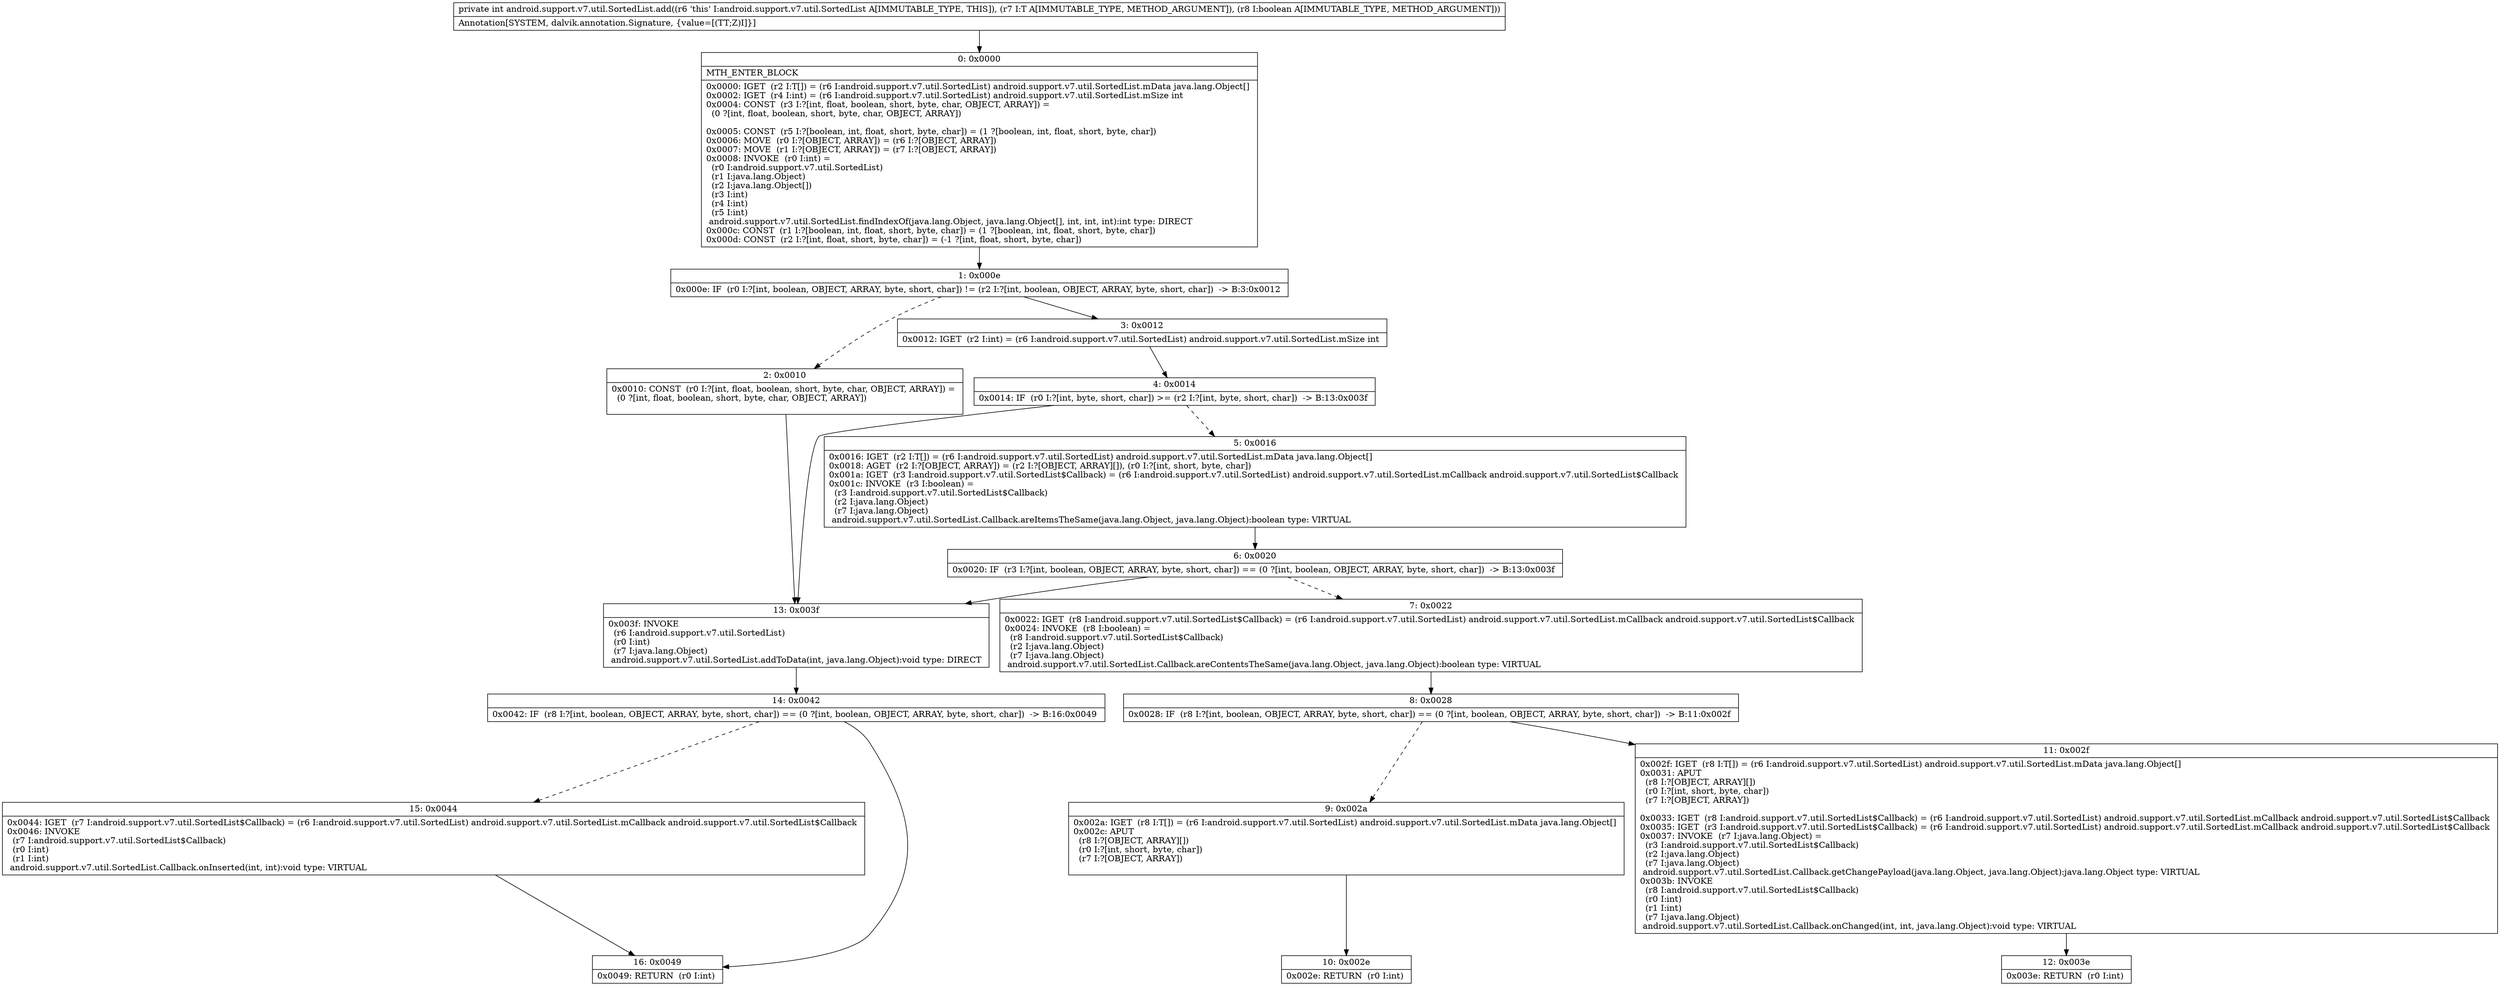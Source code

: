 digraph "CFG forandroid.support.v7.util.SortedList.add(Ljava\/lang\/Object;Z)I" {
Node_0 [shape=record,label="{0\:\ 0x0000|MTH_ENTER_BLOCK\l|0x0000: IGET  (r2 I:T[]) = (r6 I:android.support.v7.util.SortedList) android.support.v7.util.SortedList.mData java.lang.Object[] \l0x0002: IGET  (r4 I:int) = (r6 I:android.support.v7.util.SortedList) android.support.v7.util.SortedList.mSize int \l0x0004: CONST  (r3 I:?[int, float, boolean, short, byte, char, OBJECT, ARRAY]) = \l  (0 ?[int, float, boolean, short, byte, char, OBJECT, ARRAY])\l \l0x0005: CONST  (r5 I:?[boolean, int, float, short, byte, char]) = (1 ?[boolean, int, float, short, byte, char]) \l0x0006: MOVE  (r0 I:?[OBJECT, ARRAY]) = (r6 I:?[OBJECT, ARRAY]) \l0x0007: MOVE  (r1 I:?[OBJECT, ARRAY]) = (r7 I:?[OBJECT, ARRAY]) \l0x0008: INVOKE  (r0 I:int) = \l  (r0 I:android.support.v7.util.SortedList)\l  (r1 I:java.lang.Object)\l  (r2 I:java.lang.Object[])\l  (r3 I:int)\l  (r4 I:int)\l  (r5 I:int)\l android.support.v7.util.SortedList.findIndexOf(java.lang.Object, java.lang.Object[], int, int, int):int type: DIRECT \l0x000c: CONST  (r1 I:?[boolean, int, float, short, byte, char]) = (1 ?[boolean, int, float, short, byte, char]) \l0x000d: CONST  (r2 I:?[int, float, short, byte, char]) = (\-1 ?[int, float, short, byte, char]) \l}"];
Node_1 [shape=record,label="{1\:\ 0x000e|0x000e: IF  (r0 I:?[int, boolean, OBJECT, ARRAY, byte, short, char]) != (r2 I:?[int, boolean, OBJECT, ARRAY, byte, short, char])  \-\> B:3:0x0012 \l}"];
Node_2 [shape=record,label="{2\:\ 0x0010|0x0010: CONST  (r0 I:?[int, float, boolean, short, byte, char, OBJECT, ARRAY]) = \l  (0 ?[int, float, boolean, short, byte, char, OBJECT, ARRAY])\l \l}"];
Node_3 [shape=record,label="{3\:\ 0x0012|0x0012: IGET  (r2 I:int) = (r6 I:android.support.v7.util.SortedList) android.support.v7.util.SortedList.mSize int \l}"];
Node_4 [shape=record,label="{4\:\ 0x0014|0x0014: IF  (r0 I:?[int, byte, short, char]) \>= (r2 I:?[int, byte, short, char])  \-\> B:13:0x003f \l}"];
Node_5 [shape=record,label="{5\:\ 0x0016|0x0016: IGET  (r2 I:T[]) = (r6 I:android.support.v7.util.SortedList) android.support.v7.util.SortedList.mData java.lang.Object[] \l0x0018: AGET  (r2 I:?[OBJECT, ARRAY]) = (r2 I:?[OBJECT, ARRAY][]), (r0 I:?[int, short, byte, char]) \l0x001a: IGET  (r3 I:android.support.v7.util.SortedList$Callback) = (r6 I:android.support.v7.util.SortedList) android.support.v7.util.SortedList.mCallback android.support.v7.util.SortedList$Callback \l0x001c: INVOKE  (r3 I:boolean) = \l  (r3 I:android.support.v7.util.SortedList$Callback)\l  (r2 I:java.lang.Object)\l  (r7 I:java.lang.Object)\l android.support.v7.util.SortedList.Callback.areItemsTheSame(java.lang.Object, java.lang.Object):boolean type: VIRTUAL \l}"];
Node_6 [shape=record,label="{6\:\ 0x0020|0x0020: IF  (r3 I:?[int, boolean, OBJECT, ARRAY, byte, short, char]) == (0 ?[int, boolean, OBJECT, ARRAY, byte, short, char])  \-\> B:13:0x003f \l}"];
Node_7 [shape=record,label="{7\:\ 0x0022|0x0022: IGET  (r8 I:android.support.v7.util.SortedList$Callback) = (r6 I:android.support.v7.util.SortedList) android.support.v7.util.SortedList.mCallback android.support.v7.util.SortedList$Callback \l0x0024: INVOKE  (r8 I:boolean) = \l  (r8 I:android.support.v7.util.SortedList$Callback)\l  (r2 I:java.lang.Object)\l  (r7 I:java.lang.Object)\l android.support.v7.util.SortedList.Callback.areContentsTheSame(java.lang.Object, java.lang.Object):boolean type: VIRTUAL \l}"];
Node_8 [shape=record,label="{8\:\ 0x0028|0x0028: IF  (r8 I:?[int, boolean, OBJECT, ARRAY, byte, short, char]) == (0 ?[int, boolean, OBJECT, ARRAY, byte, short, char])  \-\> B:11:0x002f \l}"];
Node_9 [shape=record,label="{9\:\ 0x002a|0x002a: IGET  (r8 I:T[]) = (r6 I:android.support.v7.util.SortedList) android.support.v7.util.SortedList.mData java.lang.Object[] \l0x002c: APUT  \l  (r8 I:?[OBJECT, ARRAY][])\l  (r0 I:?[int, short, byte, char])\l  (r7 I:?[OBJECT, ARRAY])\l \l}"];
Node_10 [shape=record,label="{10\:\ 0x002e|0x002e: RETURN  (r0 I:int) \l}"];
Node_11 [shape=record,label="{11\:\ 0x002f|0x002f: IGET  (r8 I:T[]) = (r6 I:android.support.v7.util.SortedList) android.support.v7.util.SortedList.mData java.lang.Object[] \l0x0031: APUT  \l  (r8 I:?[OBJECT, ARRAY][])\l  (r0 I:?[int, short, byte, char])\l  (r7 I:?[OBJECT, ARRAY])\l \l0x0033: IGET  (r8 I:android.support.v7.util.SortedList$Callback) = (r6 I:android.support.v7.util.SortedList) android.support.v7.util.SortedList.mCallback android.support.v7.util.SortedList$Callback \l0x0035: IGET  (r3 I:android.support.v7.util.SortedList$Callback) = (r6 I:android.support.v7.util.SortedList) android.support.v7.util.SortedList.mCallback android.support.v7.util.SortedList$Callback \l0x0037: INVOKE  (r7 I:java.lang.Object) = \l  (r3 I:android.support.v7.util.SortedList$Callback)\l  (r2 I:java.lang.Object)\l  (r7 I:java.lang.Object)\l android.support.v7.util.SortedList.Callback.getChangePayload(java.lang.Object, java.lang.Object):java.lang.Object type: VIRTUAL \l0x003b: INVOKE  \l  (r8 I:android.support.v7.util.SortedList$Callback)\l  (r0 I:int)\l  (r1 I:int)\l  (r7 I:java.lang.Object)\l android.support.v7.util.SortedList.Callback.onChanged(int, int, java.lang.Object):void type: VIRTUAL \l}"];
Node_12 [shape=record,label="{12\:\ 0x003e|0x003e: RETURN  (r0 I:int) \l}"];
Node_13 [shape=record,label="{13\:\ 0x003f|0x003f: INVOKE  \l  (r6 I:android.support.v7.util.SortedList)\l  (r0 I:int)\l  (r7 I:java.lang.Object)\l android.support.v7.util.SortedList.addToData(int, java.lang.Object):void type: DIRECT \l}"];
Node_14 [shape=record,label="{14\:\ 0x0042|0x0042: IF  (r8 I:?[int, boolean, OBJECT, ARRAY, byte, short, char]) == (0 ?[int, boolean, OBJECT, ARRAY, byte, short, char])  \-\> B:16:0x0049 \l}"];
Node_15 [shape=record,label="{15\:\ 0x0044|0x0044: IGET  (r7 I:android.support.v7.util.SortedList$Callback) = (r6 I:android.support.v7.util.SortedList) android.support.v7.util.SortedList.mCallback android.support.v7.util.SortedList$Callback \l0x0046: INVOKE  \l  (r7 I:android.support.v7.util.SortedList$Callback)\l  (r0 I:int)\l  (r1 I:int)\l android.support.v7.util.SortedList.Callback.onInserted(int, int):void type: VIRTUAL \l}"];
Node_16 [shape=record,label="{16\:\ 0x0049|0x0049: RETURN  (r0 I:int) \l}"];
MethodNode[shape=record,label="{private int android.support.v7.util.SortedList.add((r6 'this' I:android.support.v7.util.SortedList A[IMMUTABLE_TYPE, THIS]), (r7 I:T A[IMMUTABLE_TYPE, METHOD_ARGUMENT]), (r8 I:boolean A[IMMUTABLE_TYPE, METHOD_ARGUMENT]))  | Annotation[SYSTEM, dalvik.annotation.Signature, \{value=[(TT;Z)I]\}]\l}"];
MethodNode -> Node_0;
Node_0 -> Node_1;
Node_1 -> Node_2[style=dashed];
Node_1 -> Node_3;
Node_2 -> Node_13;
Node_3 -> Node_4;
Node_4 -> Node_5[style=dashed];
Node_4 -> Node_13;
Node_5 -> Node_6;
Node_6 -> Node_7[style=dashed];
Node_6 -> Node_13;
Node_7 -> Node_8;
Node_8 -> Node_9[style=dashed];
Node_8 -> Node_11;
Node_9 -> Node_10;
Node_11 -> Node_12;
Node_13 -> Node_14;
Node_14 -> Node_15[style=dashed];
Node_14 -> Node_16;
Node_15 -> Node_16;
}

